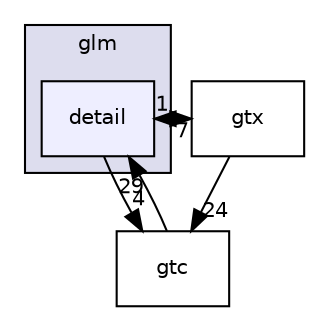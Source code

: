 digraph "ext/glm/include/glm/detail" {
  compound=true
  node [ fontsize="10", fontname="Helvetica"];
  edge [ labelfontsize="10", labelfontname="Helvetica"];
  subgraph clusterdir_5e3e1676353fee57746f5676f84e3263 {
    graph [ bgcolor="#ddddee", pencolor="black", label="glm" fontname="Helvetica", fontsize="10", URL="dir_5e3e1676353fee57746f5676f84e3263.html"]
  dir_1e00ca533e70d1fad56432feec3e19b9 [shape=box, label="detail", style="filled", fillcolor="#eeeeff", pencolor="black", URL="dir_1e00ca533e70d1fad56432feec3e19b9.html"];
  }
  dir_1eaec3963ec873c7f5da740b13929c4c [shape=box label="gtx" URL="dir_1eaec3963ec873c7f5da740b13929c4c.html"];
  dir_5d49ef6b5d21a35f84f0798d95e6a755 [shape=box label="gtc" URL="dir_5d49ef6b5d21a35f84f0798d95e6a755.html"];
  dir_1eaec3963ec873c7f5da740b13929c4c->dir_5d49ef6b5d21a35f84f0798d95e6a755 [headlabel="24", labeldistance=1.5 headhref="dir_000018_000017.html"];
  dir_1eaec3963ec873c7f5da740b13929c4c->dir_1e00ca533e70d1fad56432feec3e19b9 [headlabel="7", labeldistance=1.5 headhref="dir_000018_000019.html"];
  dir_5d49ef6b5d21a35f84f0798d95e6a755->dir_1e00ca533e70d1fad56432feec3e19b9 [headlabel="29", labeldistance=1.5 headhref="dir_000017_000019.html"];
  dir_1e00ca533e70d1fad56432feec3e19b9->dir_1eaec3963ec873c7f5da740b13929c4c [headlabel="1", labeldistance=1.5 headhref="dir_000019_000018.html"];
  dir_1e00ca533e70d1fad56432feec3e19b9->dir_5d49ef6b5d21a35f84f0798d95e6a755 [headlabel="4", labeldistance=1.5 headhref="dir_000019_000017.html"];
}
